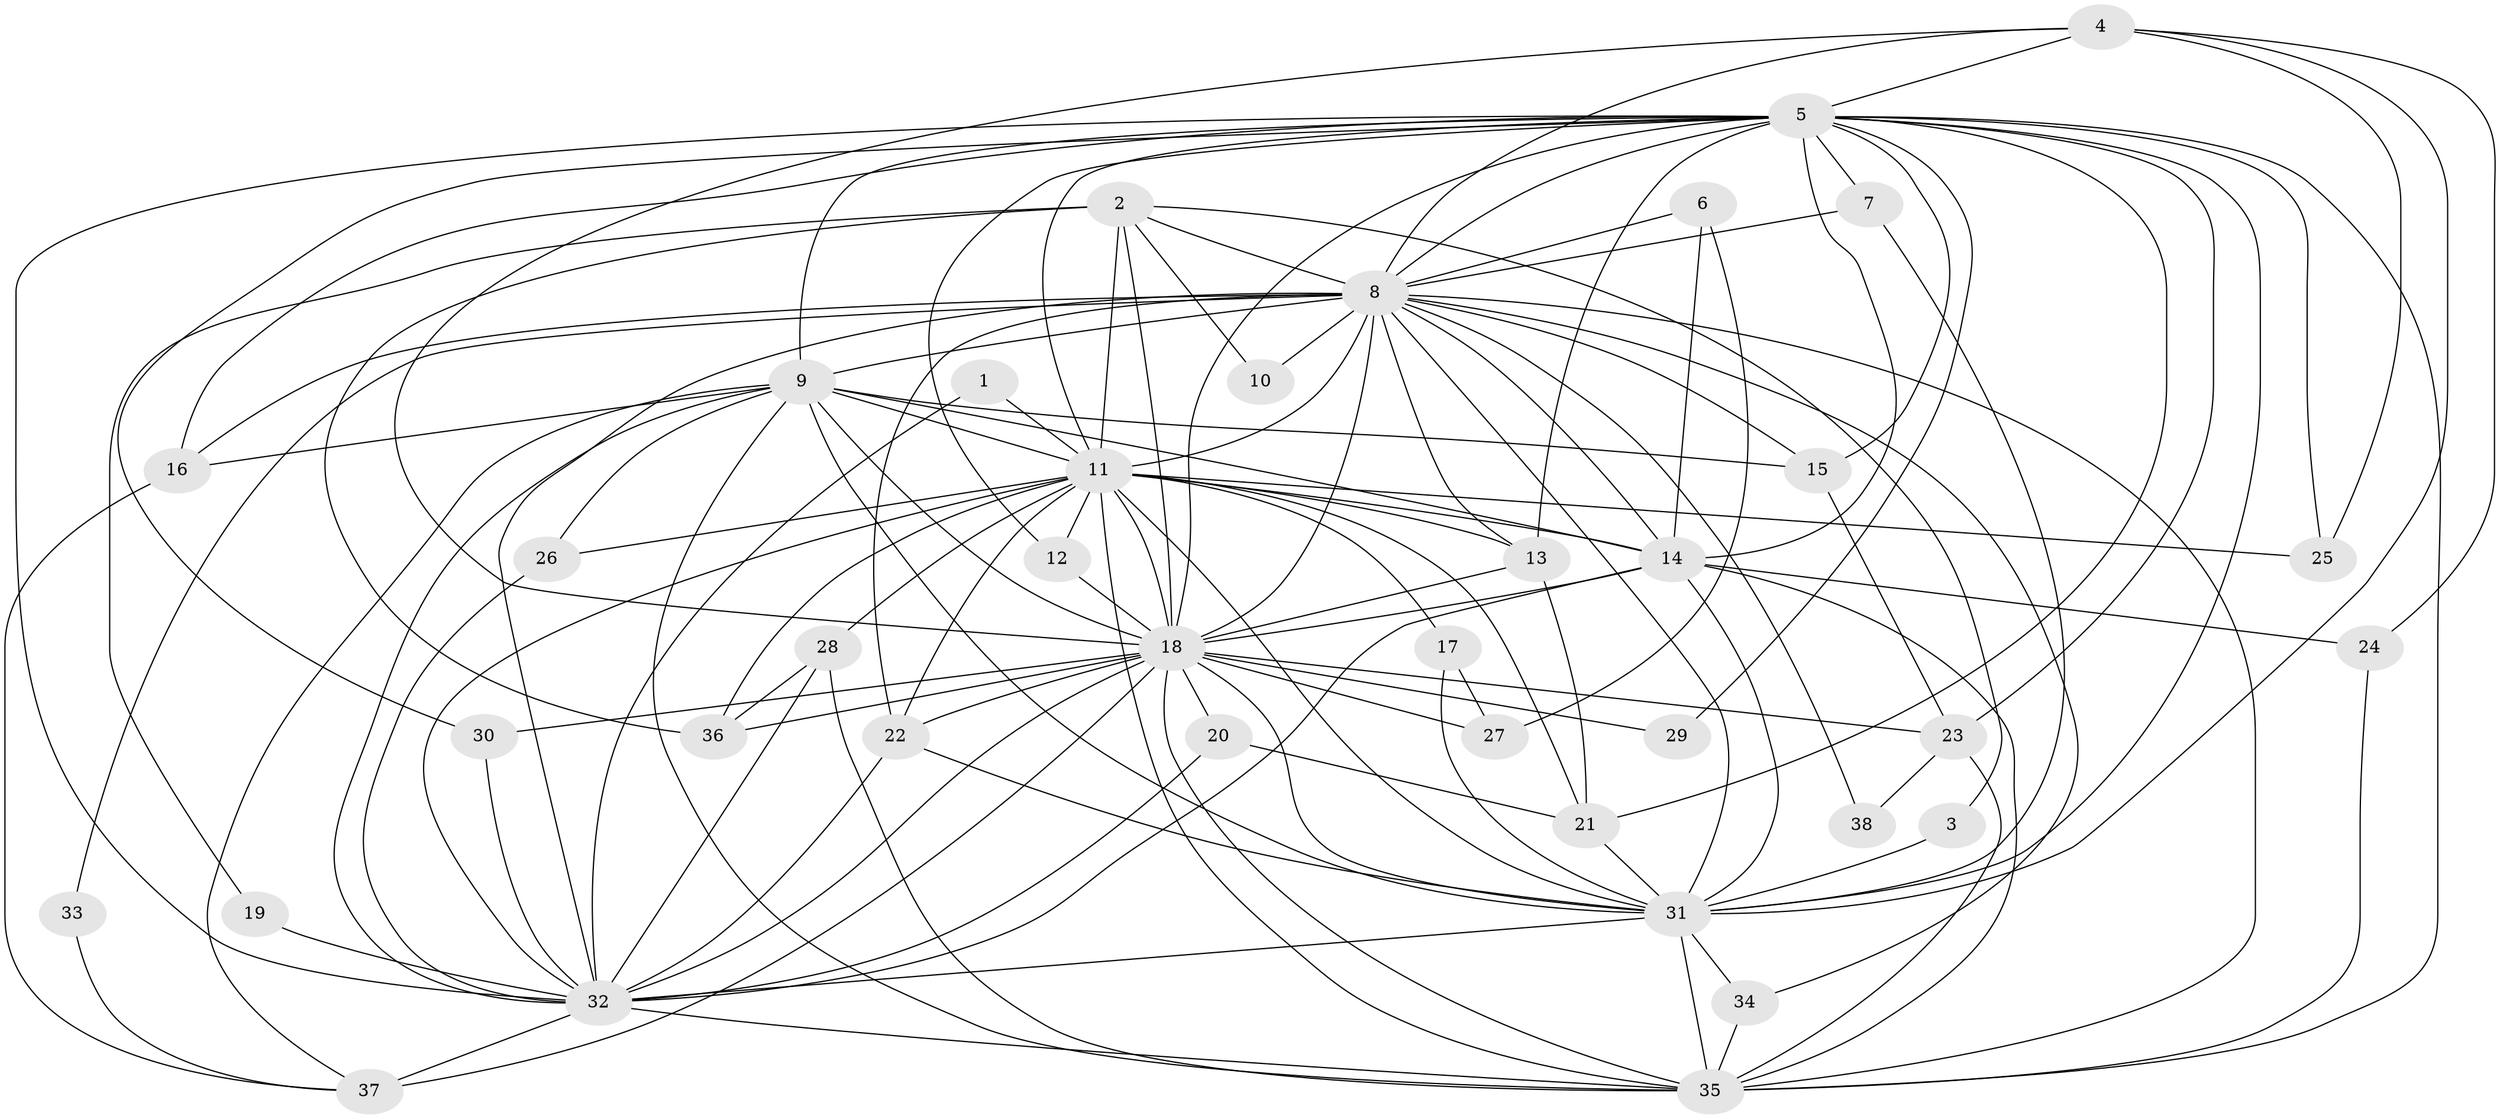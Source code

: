 // original degree distribution, {25: 0.02127659574468085, 13: 0.010638297872340425, 10: 0.010638297872340425, 16: 0.010638297872340425, 18: 0.010638297872340425, 30: 0.010638297872340425, 26: 0.010638297872340425, 14: 0.010638297872340425, 28: 0.010638297872340425, 3: 0.2127659574468085, 2: 0.5425531914893617, 8: 0.010638297872340425, 4: 0.10638297872340426, 5: 0.010638297872340425, 6: 0.010638297872340425}
// Generated by graph-tools (version 1.1) at 2025/36/03/04/25 23:36:15]
// undirected, 38 vertices, 122 edges
graph export_dot {
  node [color=gray90,style=filled];
  1;
  2;
  3;
  4;
  5;
  6;
  7;
  8;
  9;
  10;
  11;
  12;
  13;
  14;
  15;
  16;
  17;
  18;
  19;
  20;
  21;
  22;
  23;
  24;
  25;
  26;
  27;
  28;
  29;
  30;
  31;
  32;
  33;
  34;
  35;
  36;
  37;
  38;
  1 -- 11 [weight=1.0];
  1 -- 32 [weight=1.0];
  2 -- 3 [weight=1.0];
  2 -- 8 [weight=1.0];
  2 -- 10 [weight=1.0];
  2 -- 11 [weight=2.0];
  2 -- 18 [weight=1.0];
  2 -- 19 [weight=1.0];
  2 -- 36 [weight=1.0];
  3 -- 31 [weight=1.0];
  4 -- 5 [weight=1.0];
  4 -- 8 [weight=1.0];
  4 -- 18 [weight=1.0];
  4 -- 24 [weight=1.0];
  4 -- 25 [weight=1.0];
  4 -- 31 [weight=1.0];
  5 -- 7 [weight=1.0];
  5 -- 8 [weight=1.0];
  5 -- 9 [weight=2.0];
  5 -- 11 [weight=1.0];
  5 -- 12 [weight=1.0];
  5 -- 13 [weight=1.0];
  5 -- 14 [weight=1.0];
  5 -- 15 [weight=2.0];
  5 -- 16 [weight=1.0];
  5 -- 18 [weight=2.0];
  5 -- 21 [weight=1.0];
  5 -- 23 [weight=1.0];
  5 -- 25 [weight=1.0];
  5 -- 29 [weight=1.0];
  5 -- 30 [weight=1.0];
  5 -- 31 [weight=2.0];
  5 -- 32 [weight=2.0];
  5 -- 35 [weight=2.0];
  6 -- 8 [weight=1.0];
  6 -- 14 [weight=1.0];
  6 -- 27 [weight=1.0];
  7 -- 8 [weight=1.0];
  7 -- 31 [weight=1.0];
  8 -- 9 [weight=2.0];
  8 -- 10 [weight=1.0];
  8 -- 11 [weight=3.0];
  8 -- 13 [weight=1.0];
  8 -- 14 [weight=1.0];
  8 -- 15 [weight=1.0];
  8 -- 16 [weight=1.0];
  8 -- 18 [weight=3.0];
  8 -- 22 [weight=1.0];
  8 -- 31 [weight=2.0];
  8 -- 32 [weight=1.0];
  8 -- 33 [weight=1.0];
  8 -- 34 [weight=1.0];
  8 -- 35 [weight=2.0];
  8 -- 38 [weight=1.0];
  9 -- 11 [weight=2.0];
  9 -- 14 [weight=2.0];
  9 -- 15 [weight=1.0];
  9 -- 16 [weight=1.0];
  9 -- 18 [weight=3.0];
  9 -- 26 [weight=1.0];
  9 -- 31 [weight=2.0];
  9 -- 32 [weight=3.0];
  9 -- 35 [weight=2.0];
  9 -- 37 [weight=1.0];
  11 -- 12 [weight=1.0];
  11 -- 13 [weight=1.0];
  11 -- 14 [weight=1.0];
  11 -- 17 [weight=1.0];
  11 -- 18 [weight=1.0];
  11 -- 21 [weight=2.0];
  11 -- 22 [weight=1.0];
  11 -- 25 [weight=1.0];
  11 -- 26 [weight=1.0];
  11 -- 28 [weight=2.0];
  11 -- 31 [weight=1.0];
  11 -- 32 [weight=1.0];
  11 -- 35 [weight=1.0];
  11 -- 36 [weight=1.0];
  12 -- 18 [weight=1.0];
  13 -- 18 [weight=1.0];
  13 -- 21 [weight=1.0];
  14 -- 18 [weight=1.0];
  14 -- 24 [weight=1.0];
  14 -- 31 [weight=1.0];
  14 -- 32 [weight=3.0];
  14 -- 35 [weight=1.0];
  15 -- 23 [weight=1.0];
  16 -- 37 [weight=1.0];
  17 -- 27 [weight=1.0];
  17 -- 31 [weight=1.0];
  18 -- 20 [weight=1.0];
  18 -- 22 [weight=1.0];
  18 -- 23 [weight=1.0];
  18 -- 27 [weight=1.0];
  18 -- 29 [weight=2.0];
  18 -- 30 [weight=1.0];
  18 -- 31 [weight=1.0];
  18 -- 32 [weight=3.0];
  18 -- 35 [weight=2.0];
  18 -- 36 [weight=1.0];
  18 -- 37 [weight=1.0];
  19 -- 32 [weight=1.0];
  20 -- 21 [weight=1.0];
  20 -- 32 [weight=1.0];
  21 -- 31 [weight=1.0];
  22 -- 31 [weight=1.0];
  22 -- 32 [weight=1.0];
  23 -- 35 [weight=1.0];
  23 -- 38 [weight=1.0];
  24 -- 35 [weight=1.0];
  26 -- 32 [weight=1.0];
  28 -- 32 [weight=1.0];
  28 -- 35 [weight=1.0];
  28 -- 36 [weight=1.0];
  30 -- 32 [weight=1.0];
  31 -- 32 [weight=2.0];
  31 -- 34 [weight=1.0];
  31 -- 35 [weight=1.0];
  32 -- 35 [weight=1.0];
  32 -- 37 [weight=2.0];
  33 -- 37 [weight=1.0];
  34 -- 35 [weight=1.0];
}
